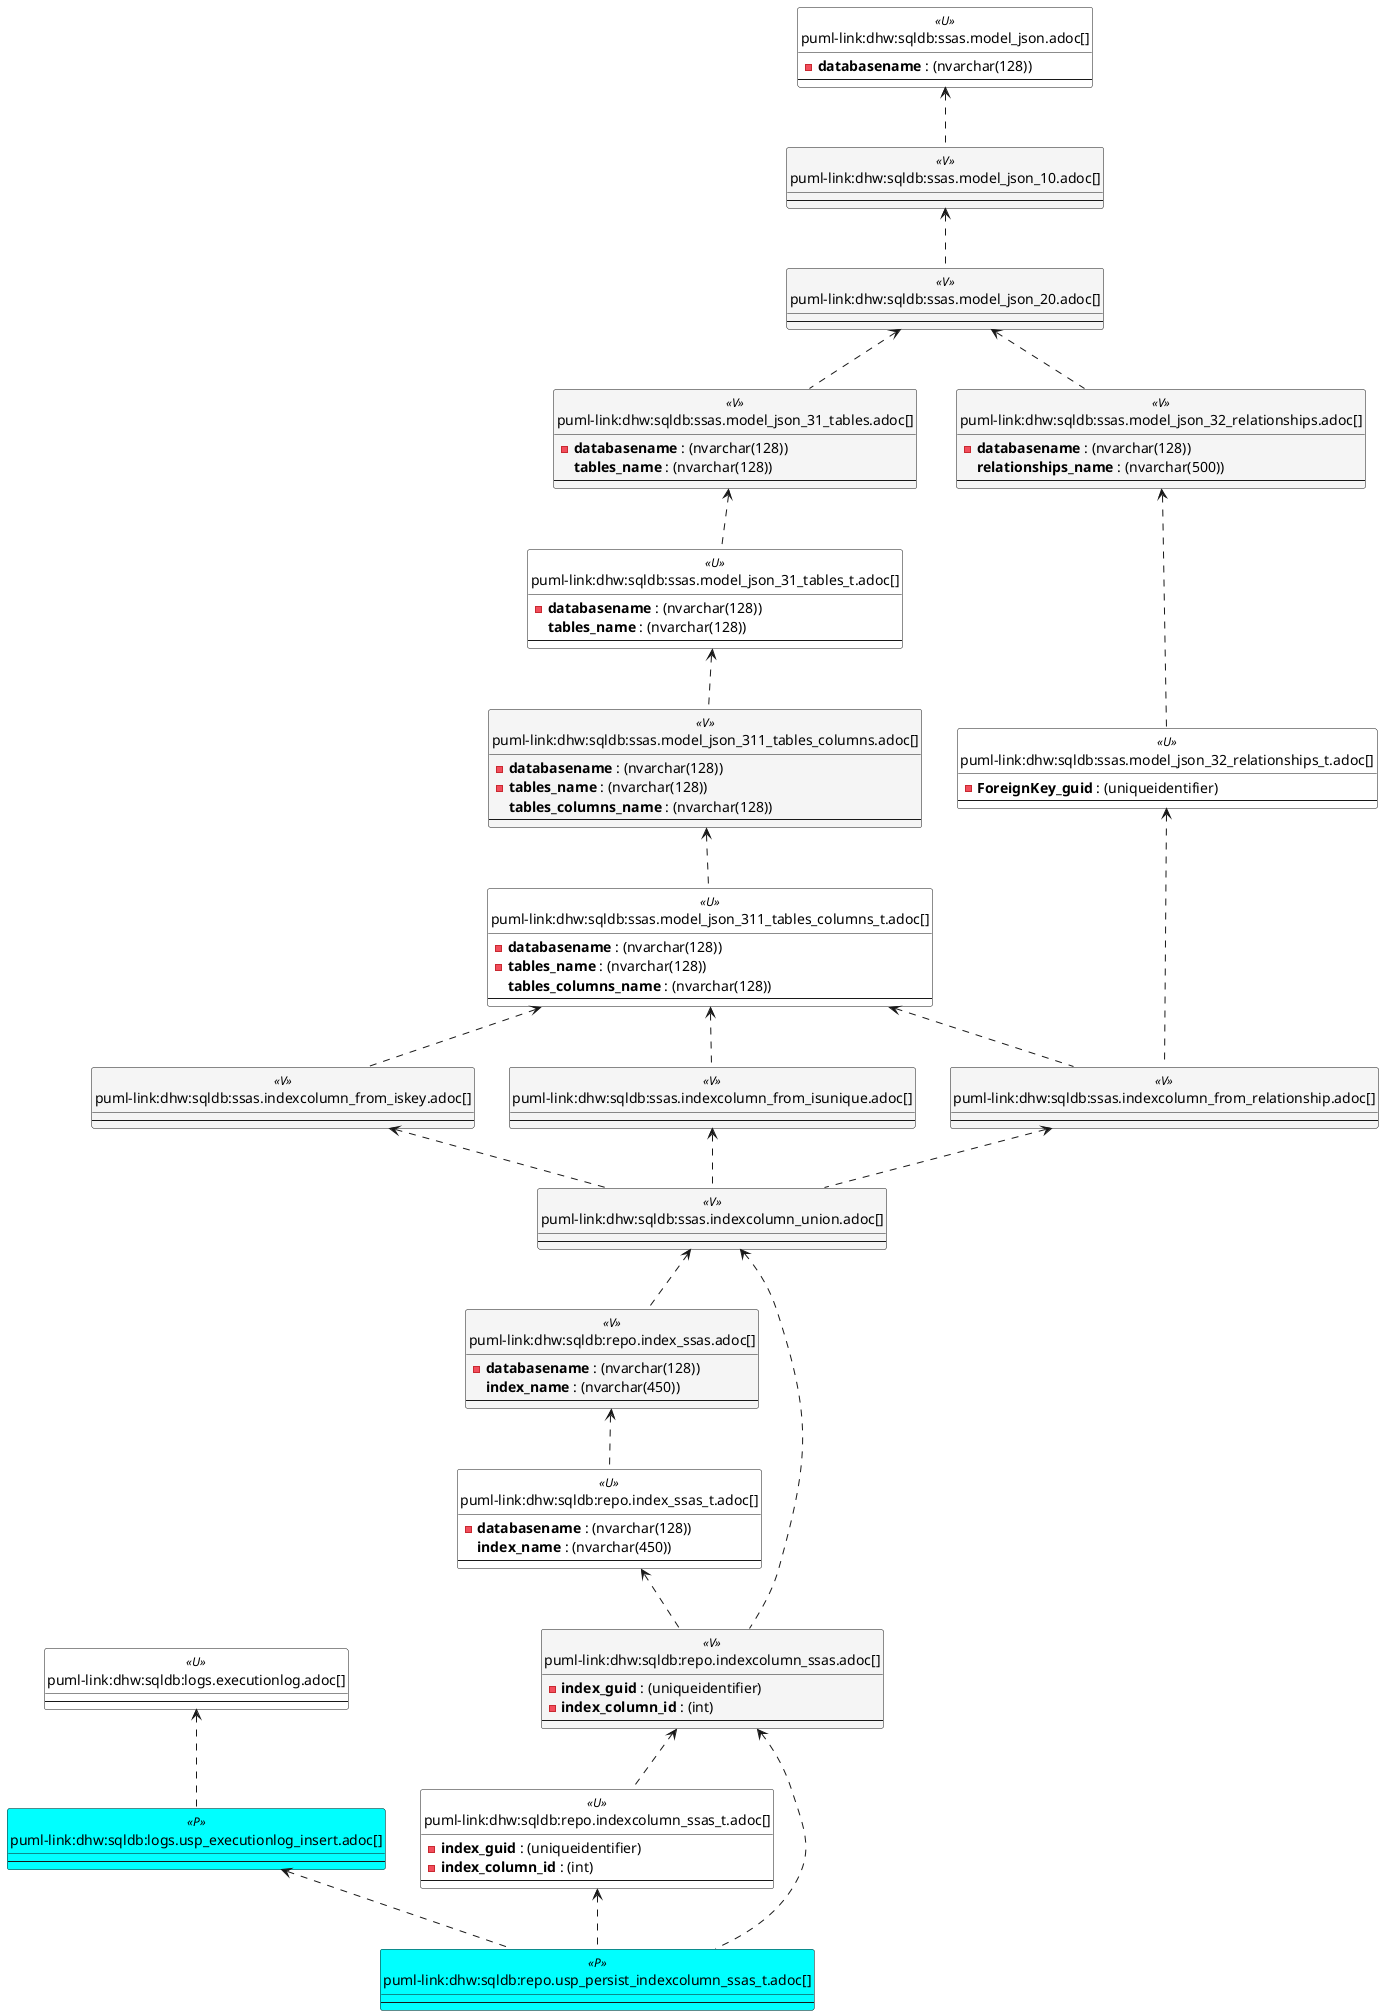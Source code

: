 @startuml
'Left to right direction
top to bottom direction
hide circle
'avoide "." issues:
set namespaceSeparator none


skinparam class {
  BackgroundColor White
  BackgroundColor<<FN>> Yellow
  BackgroundColor<<FS>> Yellow
  BackgroundColor<<FT>> LightGray
  BackgroundColor<<IF>> Yellow
  BackgroundColor<<IS>> Yellow
  BackgroundColor<<P>> Aqua
  BackgroundColor<<PC>> Aqua
  BackgroundColor<<SN>> Yellow
  BackgroundColor<<SO>> SlateBlue
  BackgroundColor<<TF>> LightGray
  BackgroundColor<<TR>> Tomato
  BackgroundColor<<U>> White
  BackgroundColor<<V>> WhiteSmoke
  BackgroundColor<<X>> Aqua
  BackgroundColor<<external>> AliceBlue
}


entity "puml-link:dhw:sqldb:logs.executionlog.adoc[]" as logs.ExecutionLog << U >> {
  --
}

entity "puml-link:dhw:sqldb:logs.usp_executionlog_insert.adoc[]" as logs.usp_ExecutionLog_insert << P >> {
  --
}

entity "puml-link:dhw:sqldb:repo.index_ssas.adoc[]" as repo.Index_ssas << V >> {
  - **databasename** : (nvarchar(128))
  **index_name** : (nvarchar(450))
  --
}

entity "puml-link:dhw:sqldb:repo.index_ssas_t.adoc[]" as repo.Index_ssas_T << U >> {
  - **databasename** : (nvarchar(128))
  **index_name** : (nvarchar(450))
  --
}

entity "puml-link:dhw:sqldb:repo.indexcolumn_ssas.adoc[]" as repo.IndexColumn_ssas << V >> {
  - **index_guid** : (uniqueidentifier)
  - **index_column_id** : (int)
  --
}

entity "puml-link:dhw:sqldb:repo.indexcolumn_ssas_t.adoc[]" as repo.IndexColumn_ssas_T << U >> {
  - **index_guid** : (uniqueidentifier)
  - **index_column_id** : (int)
  --
}

entity "puml-link:dhw:sqldb:repo.usp_persist_indexcolumn_ssas_t.adoc[]" as repo.usp_PERSIST_IndexColumn_ssas_T << P >> {
  --
}

entity "puml-link:dhw:sqldb:ssas.indexcolumn_from_iskey.adoc[]" as ssas.IndexColumn_from_IsKey << V >> {
  --
}

entity "puml-link:dhw:sqldb:ssas.indexcolumn_from_isunique.adoc[]" as ssas.IndexColumn_from_IsUnique << V >> {
  --
}

entity "puml-link:dhw:sqldb:ssas.indexcolumn_from_relationship.adoc[]" as ssas.IndexColumn_from_Relationship << V >> {
  --
}

entity "puml-link:dhw:sqldb:ssas.indexcolumn_union.adoc[]" as ssas.IndexColumn_union << V >> {
  --
}

entity "puml-link:dhw:sqldb:ssas.model_json.adoc[]" as ssas.model_json << U >> {
  - **databasename** : (nvarchar(128))
  --
}

entity "puml-link:dhw:sqldb:ssas.model_json_10.adoc[]" as ssas.model_json_10 << V >> {
  --
}

entity "puml-link:dhw:sqldb:ssas.model_json_20.adoc[]" as ssas.model_json_20 << V >> {
  --
}

entity "puml-link:dhw:sqldb:ssas.model_json_31_tables.adoc[]" as ssas.model_json_31_tables << V >> {
  - **databasename** : (nvarchar(128))
  **tables_name** : (nvarchar(128))
  --
}

entity "puml-link:dhw:sqldb:ssas.model_json_31_tables_t.adoc[]" as ssas.model_json_31_tables_T << U >> {
  - **databasename** : (nvarchar(128))
  **tables_name** : (nvarchar(128))
  --
}

entity "puml-link:dhw:sqldb:ssas.model_json_311_tables_columns.adoc[]" as ssas.model_json_311_tables_columns << V >> {
  - **databasename** : (nvarchar(128))
  - **tables_name** : (nvarchar(128))
  **tables_columns_name** : (nvarchar(128))
  --
}

entity "puml-link:dhw:sqldb:ssas.model_json_311_tables_columns_t.adoc[]" as ssas.model_json_311_tables_columns_T << U >> {
  - **databasename** : (nvarchar(128))
  - **tables_name** : (nvarchar(128))
  **tables_columns_name** : (nvarchar(128))
  --
}

entity "puml-link:dhw:sqldb:ssas.model_json_32_relationships.adoc[]" as ssas.model_json_32_relationships << V >> {
  - **databasename** : (nvarchar(128))
  **relationships_name** : (nvarchar(500))
  --
}

entity "puml-link:dhw:sqldb:ssas.model_json_32_relationships_t.adoc[]" as ssas.model_json_32_relationships_T << U >> {
  - **ForeignKey_guid** : (uniqueidentifier)
  --
}

logs.ExecutionLog <.. logs.usp_ExecutionLog_insert
logs.usp_ExecutionLog_insert <.. repo.usp_PERSIST_IndexColumn_ssas_T
repo.Index_ssas <.. repo.Index_ssas_T
repo.Index_ssas_T <.. repo.IndexColumn_ssas
repo.IndexColumn_ssas <.. repo.IndexColumn_ssas_T
repo.IndexColumn_ssas <.. repo.usp_PERSIST_IndexColumn_ssas_T
repo.IndexColumn_ssas_T <.. repo.usp_PERSIST_IndexColumn_ssas_T
ssas.IndexColumn_from_IsKey <.. ssas.IndexColumn_union
ssas.IndexColumn_from_IsUnique <.. ssas.IndexColumn_union
ssas.IndexColumn_from_Relationship <.. ssas.IndexColumn_union
ssas.IndexColumn_union <.. repo.Index_ssas
ssas.IndexColumn_union <.. repo.IndexColumn_ssas
ssas.model_json <.. ssas.model_json_10
ssas.model_json_10 <.. ssas.model_json_20
ssas.model_json_20 <.. ssas.model_json_32_relationships
ssas.model_json_20 <.. ssas.model_json_31_tables
ssas.model_json_31_tables <.. ssas.model_json_31_tables_T
ssas.model_json_31_tables_T <.. ssas.model_json_311_tables_columns
ssas.model_json_311_tables_columns <.. ssas.model_json_311_tables_columns_T
ssas.model_json_311_tables_columns_T <.. ssas.IndexColumn_from_IsUnique
ssas.model_json_311_tables_columns_T <.. ssas.IndexColumn_from_Relationship
ssas.model_json_311_tables_columns_T <.. ssas.IndexColumn_from_IsKey
ssas.model_json_32_relationships <.. ssas.model_json_32_relationships_T
ssas.model_json_32_relationships_T <.. ssas.IndexColumn_from_Relationship
@enduml

